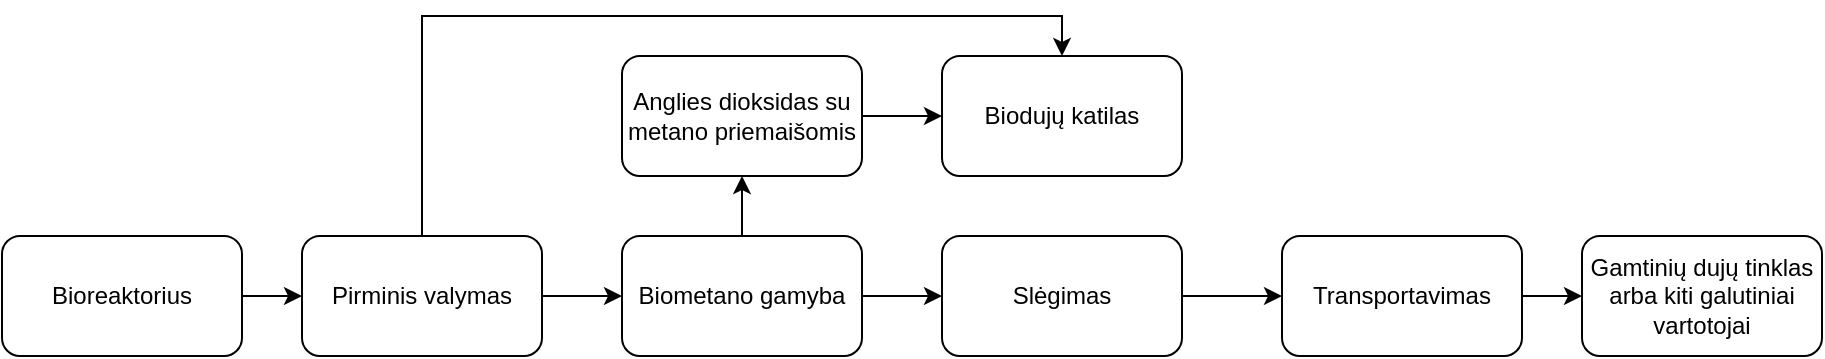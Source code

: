 <mxfile version="24.3.1" type="github">
  <diagram name="Page-1" id="0R34QaaVav0Rsy0qjkBx">
    <mxGraphModel dx="1050" dy="625" grid="1" gridSize="10" guides="1" tooltips="1" connect="1" arrows="1" fold="1" page="1" pageScale="1" pageWidth="850" pageHeight="1100" math="0" shadow="0">
      <root>
        <mxCell id="0" />
        <mxCell id="1" parent="0" />
        <mxCell id="HAT5bEQE4y8Vhxit0lah-3" value="" style="edgeStyle=orthogonalEdgeStyle;rounded=0;orthogonalLoop=1;jettySize=auto;html=1;" edge="1" parent="1" source="HAT5bEQE4y8Vhxit0lah-1" target="HAT5bEQE4y8Vhxit0lah-2">
          <mxGeometry relative="1" as="geometry" />
        </mxCell>
        <mxCell id="HAT5bEQE4y8Vhxit0lah-1" value="Bioreaktorius" style="rounded=1;whiteSpace=wrap;html=1;" vertex="1" parent="1">
          <mxGeometry x="10" y="190" width="120" height="60" as="geometry" />
        </mxCell>
        <mxCell id="HAT5bEQE4y8Vhxit0lah-5" value="" style="edgeStyle=orthogonalEdgeStyle;rounded=0;orthogonalLoop=1;jettySize=auto;html=1;" edge="1" parent="1" source="HAT5bEQE4y8Vhxit0lah-2" target="HAT5bEQE4y8Vhxit0lah-4">
          <mxGeometry relative="1" as="geometry" />
        </mxCell>
        <mxCell id="HAT5bEQE4y8Vhxit0lah-17" style="edgeStyle=orthogonalEdgeStyle;rounded=0;orthogonalLoop=1;jettySize=auto;html=1;exitX=0.5;exitY=0;exitDx=0;exitDy=0;entryX=0.5;entryY=0;entryDx=0;entryDy=0;" edge="1" parent="1" source="HAT5bEQE4y8Vhxit0lah-2" target="HAT5bEQE4y8Vhxit0lah-14">
          <mxGeometry relative="1" as="geometry" />
        </mxCell>
        <mxCell id="HAT5bEQE4y8Vhxit0lah-2" value="Pirminis valymas" style="whiteSpace=wrap;html=1;rounded=1;" vertex="1" parent="1">
          <mxGeometry x="160" y="190" width="120" height="60" as="geometry" />
        </mxCell>
        <mxCell id="HAT5bEQE4y8Vhxit0lah-7" value="" style="edgeStyle=orthogonalEdgeStyle;rounded=0;orthogonalLoop=1;jettySize=auto;html=1;" edge="1" parent="1" source="HAT5bEQE4y8Vhxit0lah-4" target="HAT5bEQE4y8Vhxit0lah-6">
          <mxGeometry relative="1" as="geometry" />
        </mxCell>
        <mxCell id="HAT5bEQE4y8Vhxit0lah-13" value="" style="edgeStyle=orthogonalEdgeStyle;rounded=0;orthogonalLoop=1;jettySize=auto;html=1;" edge="1" parent="1" source="HAT5bEQE4y8Vhxit0lah-4" target="HAT5bEQE4y8Vhxit0lah-12">
          <mxGeometry relative="1" as="geometry" />
        </mxCell>
        <mxCell id="HAT5bEQE4y8Vhxit0lah-4" value="Biometano gamyba" style="whiteSpace=wrap;html=1;rounded=1;" vertex="1" parent="1">
          <mxGeometry x="320" y="190" width="120" height="60" as="geometry" />
        </mxCell>
        <mxCell id="HAT5bEQE4y8Vhxit0lah-9" value="" style="edgeStyle=orthogonalEdgeStyle;rounded=0;orthogonalLoop=1;jettySize=auto;html=1;" edge="1" parent="1" source="HAT5bEQE4y8Vhxit0lah-6" target="HAT5bEQE4y8Vhxit0lah-8">
          <mxGeometry relative="1" as="geometry" />
        </mxCell>
        <mxCell id="HAT5bEQE4y8Vhxit0lah-6" value="Slėgimas" style="whiteSpace=wrap;html=1;rounded=1;" vertex="1" parent="1">
          <mxGeometry x="480" y="190" width="120" height="60" as="geometry" />
        </mxCell>
        <mxCell id="HAT5bEQE4y8Vhxit0lah-11" value="" style="edgeStyle=orthogonalEdgeStyle;rounded=0;orthogonalLoop=1;jettySize=auto;html=1;" edge="1" parent="1" source="HAT5bEQE4y8Vhxit0lah-8" target="HAT5bEQE4y8Vhxit0lah-10">
          <mxGeometry relative="1" as="geometry" />
        </mxCell>
        <mxCell id="HAT5bEQE4y8Vhxit0lah-8" value="Transportavimas" style="whiteSpace=wrap;html=1;rounded=1;" vertex="1" parent="1">
          <mxGeometry x="650" y="190" width="120" height="60" as="geometry" />
        </mxCell>
        <mxCell id="HAT5bEQE4y8Vhxit0lah-10" value="Gamtinių dujų tinklas arba kiti galutiniai vartotojai" style="whiteSpace=wrap;html=1;rounded=1;" vertex="1" parent="1">
          <mxGeometry x="800" y="190" width="120" height="60" as="geometry" />
        </mxCell>
        <mxCell id="HAT5bEQE4y8Vhxit0lah-15" value="" style="edgeStyle=orthogonalEdgeStyle;rounded=0;orthogonalLoop=1;jettySize=auto;html=1;" edge="1" parent="1" source="HAT5bEQE4y8Vhxit0lah-12" target="HAT5bEQE4y8Vhxit0lah-14">
          <mxGeometry relative="1" as="geometry" />
        </mxCell>
        <mxCell id="HAT5bEQE4y8Vhxit0lah-12" value="Anglies dioksidas su metano priemaišomis" style="whiteSpace=wrap;html=1;rounded=1;" vertex="1" parent="1">
          <mxGeometry x="320" y="100" width="120" height="60" as="geometry" />
        </mxCell>
        <mxCell id="HAT5bEQE4y8Vhxit0lah-14" value="Biodujų katilas" style="whiteSpace=wrap;html=1;rounded=1;" vertex="1" parent="1">
          <mxGeometry x="480" y="100" width="120" height="60" as="geometry" />
        </mxCell>
      </root>
    </mxGraphModel>
  </diagram>
</mxfile>
